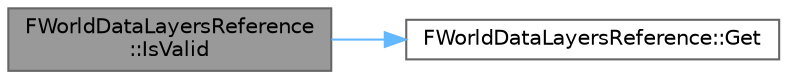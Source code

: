 digraph "FWorldDataLayersReference::IsValid"
{
 // INTERACTIVE_SVG=YES
 // LATEX_PDF_SIZE
  bgcolor="transparent";
  edge [fontname=Helvetica,fontsize=10,labelfontname=Helvetica,labelfontsize=10];
  node [fontname=Helvetica,fontsize=10,shape=box,height=0.2,width=0.4];
  rankdir="LR";
  Node1 [id="Node000001",label="FWorldDataLayersReference\l::IsValid",height=0.2,width=0.4,color="gray40", fillcolor="grey60", style="filled", fontcolor="black",tooltip=" "];
  Node1 -> Node2 [id="edge1_Node000001_Node000002",color="steelblue1",style="solid",tooltip=" "];
  Node2 [id="Node000002",label="FWorldDataLayersReference::Get",height=0.2,width=0.4,color="grey40", fillcolor="white", style="filled",URL="$d1/dd7/classFWorldDataLayersReference.html#a153c9d363fcb15446fb4a358a6786e0b",tooltip=" "];
}
